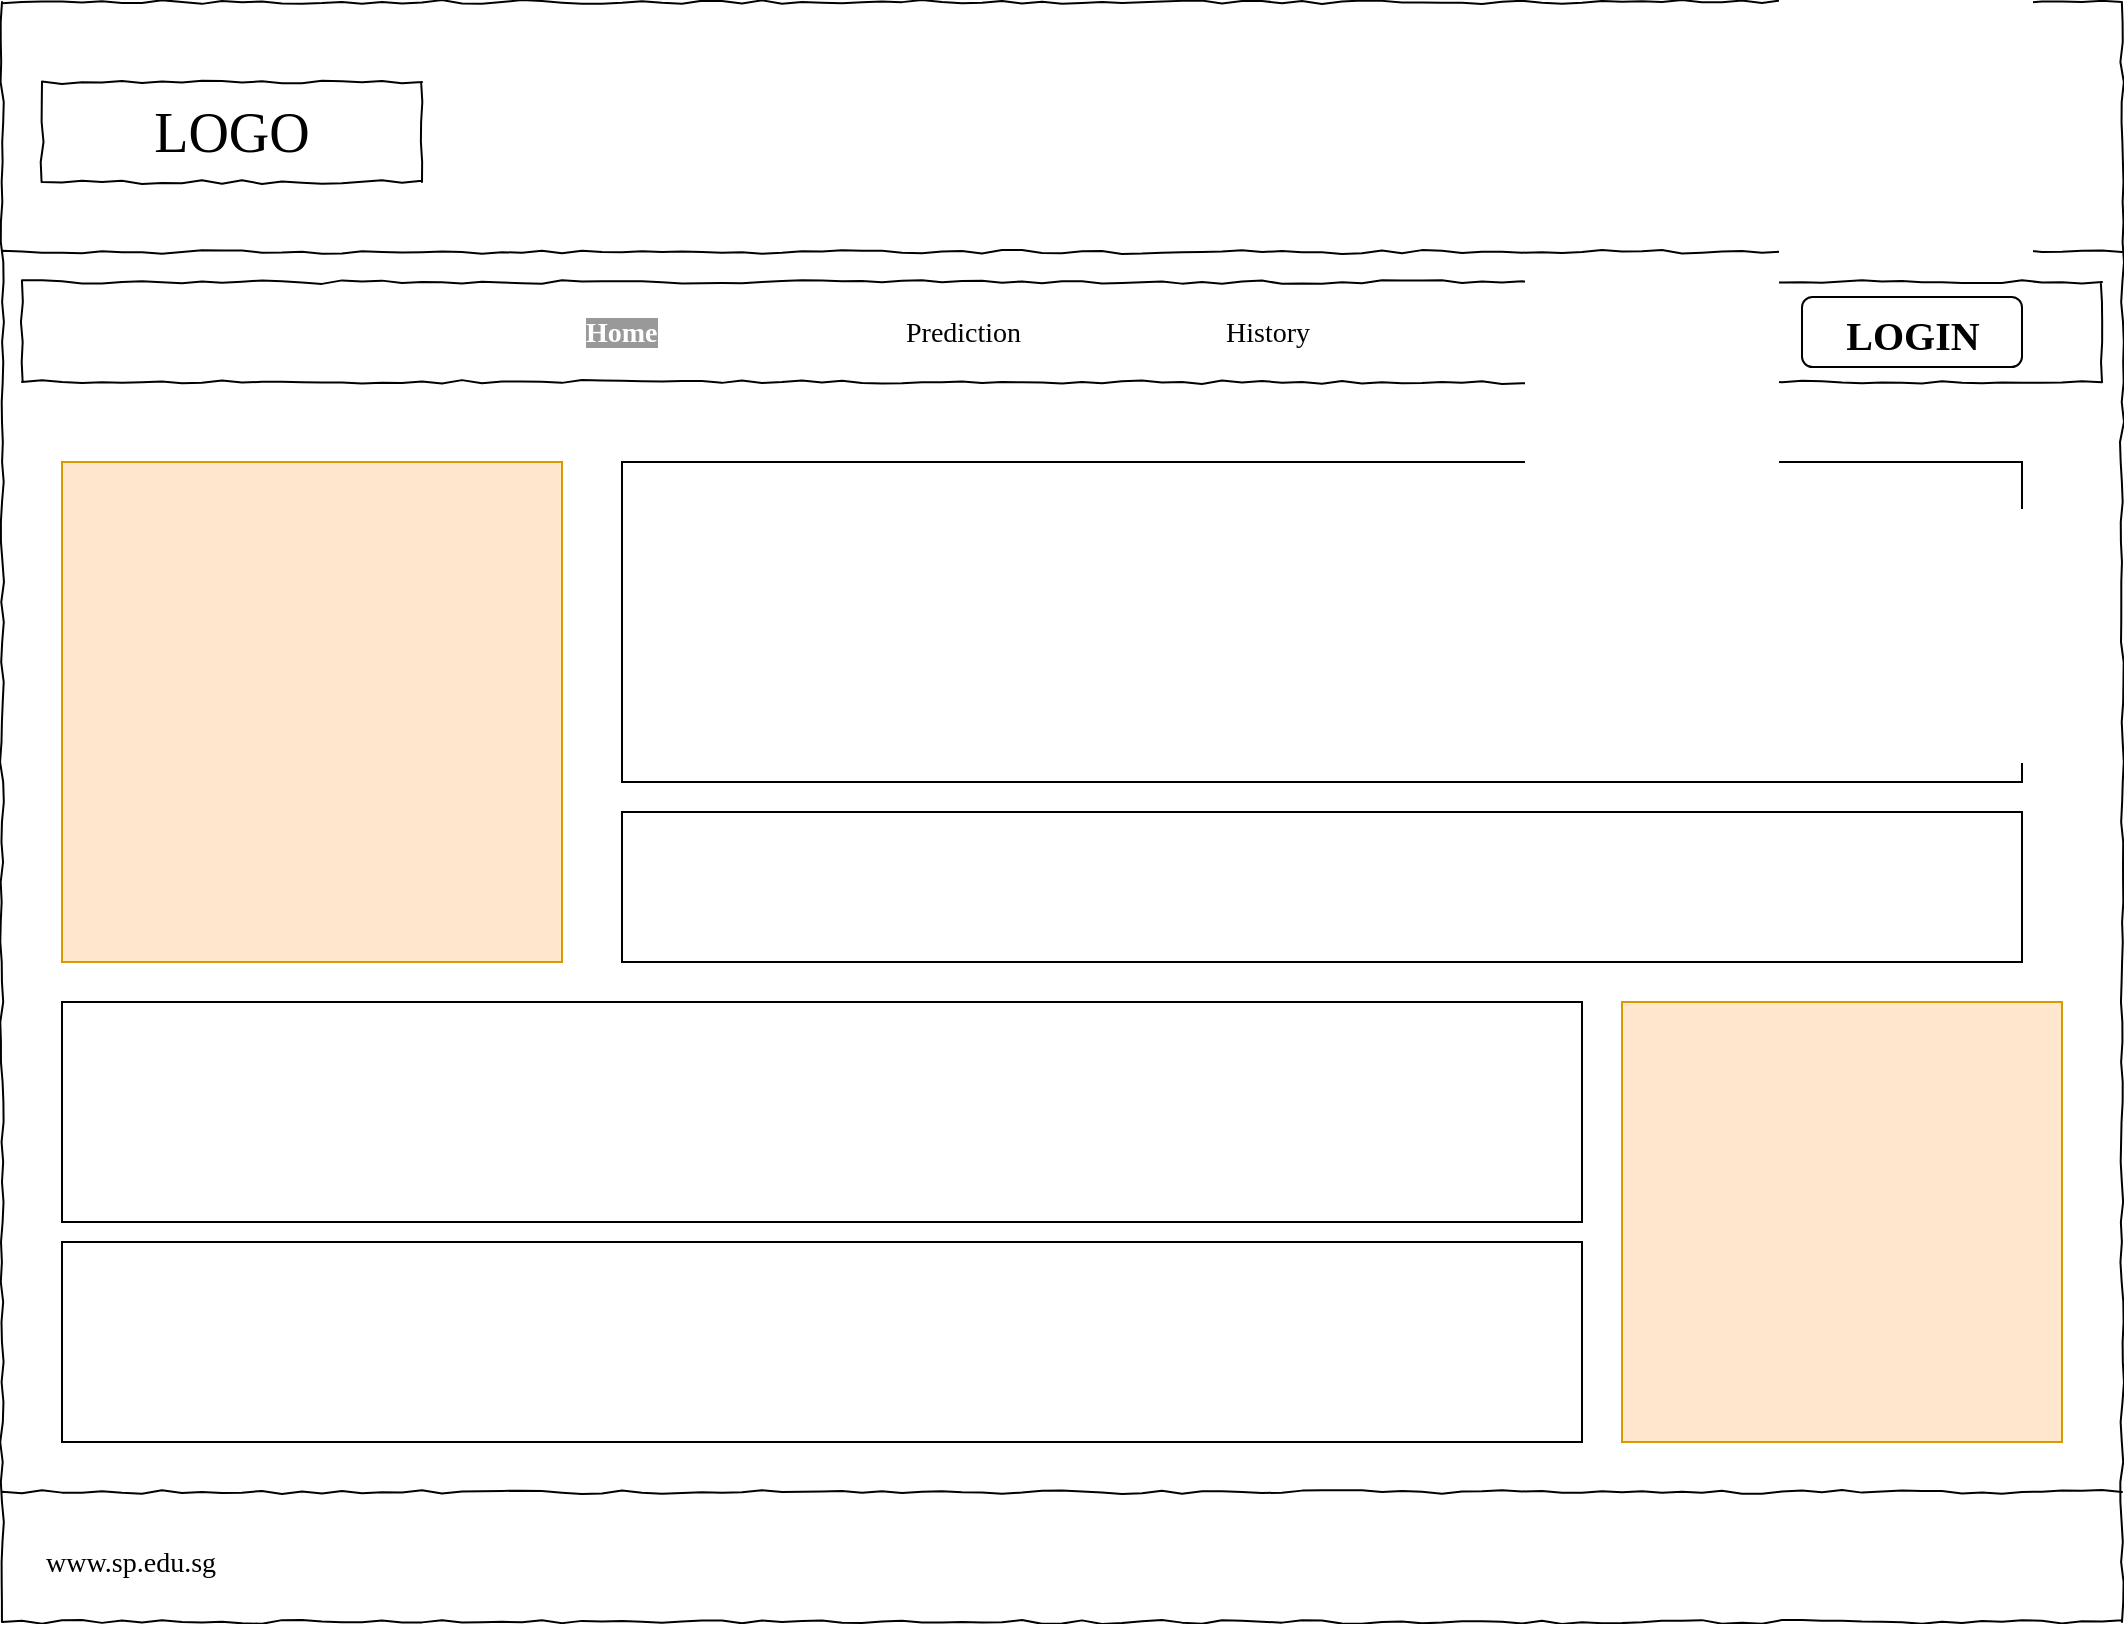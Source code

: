 <mxfile version="16.4.7" type="gitlab" pages="5">
  <diagram id="yjRn0LX8FntC6SWSUZNE" name="Home_pg">
    <mxGraphModel dx="1303" dy="727" grid="1" gridSize="10" guides="1" tooltips="1" connect="1" arrows="1" fold="1" page="1" pageScale="1" pageWidth="1100" pageHeight="850" math="0" shadow="0">
      <root>
        <mxCell id="ZYHDHWhTVlorWNWRYk4n-0" />
        <mxCell id="ZYHDHWhTVlorWNWRYk4n-1" parent="ZYHDHWhTVlorWNWRYk4n-0" />
        <mxCell id="-HyVUUH3JWEp8CRGB2EV-0" value="" style="whiteSpace=wrap;html=1;rounded=0;shadow=0;labelBackgroundColor=none;strokeColor=#000000;strokeWidth=1;fillColor=none;fontFamily=Verdana;fontSize=12;fontColor=#000000;align=center;comic=1;" parent="ZYHDHWhTVlorWNWRYk4n-1" vertex="1">
          <mxGeometry x="20" y="20" width="1060" height="810" as="geometry" />
        </mxCell>
        <mxCell id="-HyVUUH3JWEp8CRGB2EV-1" value="LOGO" style="whiteSpace=wrap;html=1;rounded=0;shadow=0;labelBackgroundColor=none;strokeWidth=1;fontFamily=Verdana;fontSize=28;align=center;comic=1;" parent="ZYHDHWhTVlorWNWRYk4n-1" vertex="1">
          <mxGeometry x="40" y="60" width="190" height="50" as="geometry" />
        </mxCell>
        <mxCell id="-HyVUUH3JWEp8CRGB2EV-2" value="" style="line;strokeWidth=1;html=1;rounded=0;shadow=0;labelBackgroundColor=none;fillColor=none;fontFamily=Verdana;fontSize=14;fontColor=#000000;align=center;comic=1;" parent="ZYHDHWhTVlorWNWRYk4n-1" vertex="1">
          <mxGeometry x="20" y="140" width="1060" height="10" as="geometry" />
        </mxCell>
        <mxCell id="-HyVUUH3JWEp8CRGB2EV-3" value="" style="whiteSpace=wrap;html=1;rounded=0;shadow=0;labelBackgroundColor=none;strokeWidth=1;fillColor=none;fontFamily=Verdana;fontSize=12;align=center;comic=1;" parent="ZYHDHWhTVlorWNWRYk4n-1" vertex="1">
          <mxGeometry x="30" y="160" width="1040" height="50" as="geometry" />
        </mxCell>
        <mxCell id="-HyVUUH3JWEp8CRGB2EV-4" value="History" style="text;html=1;points=[];align=left;verticalAlign=top;spacingTop=-4;fontSize=14;fontFamily=Verdana" parent="ZYHDHWhTVlorWNWRYk4n-1" vertex="1">
          <mxGeometry x="630" y="175" width="60" height="20" as="geometry" />
        </mxCell>
        <mxCell id="-HyVUUH3JWEp8CRGB2EV-5" value="&lt;b style=&quot;background-color: rgb(153 , 153 , 153)&quot;&gt;&lt;font color=&quot;#ffffff&quot;&gt;Home&lt;/font&gt;&lt;/b&gt;" style="text;html=1;points=[];align=left;verticalAlign=top;spacingTop=-4;fontSize=14;fontFamily=Verdana" parent="ZYHDHWhTVlorWNWRYk4n-1" vertex="1">
          <mxGeometry x="310" y="175" width="60" height="20" as="geometry" />
        </mxCell>
        <mxCell id="-HyVUUH3JWEp8CRGB2EV-6" value="Prediction" style="text;html=1;points=[];align=left;verticalAlign=top;spacingTop=-4;fontSize=14;fontFamily=Verdana" parent="ZYHDHWhTVlorWNWRYk4n-1" vertex="1">
          <mxGeometry x="470" y="175" width="60" height="20" as="geometry" />
        </mxCell>
        <mxCell id="-HyVUUH3JWEp8CRGB2EV-7" value="" style="group" parent="ZYHDHWhTVlorWNWRYk4n-1" vertex="1" connectable="0">
          <mxGeometry x="920" y="167.5" width="110" height="35" as="geometry" />
        </mxCell>
        <mxCell id="-HyVUUH3JWEp8CRGB2EV-8" value="" style="rounded=1;whiteSpace=wrap;html=1;" parent="-HyVUUH3JWEp8CRGB2EV-7" vertex="1">
          <mxGeometry width="110" height="35" as="geometry" />
        </mxCell>
        <mxCell id="-HyVUUH3JWEp8CRGB2EV-9" value="&lt;b&gt;&lt;font style=&quot;font-size: 20px&quot;&gt;LOGIN&lt;/font&gt;&lt;/b&gt;" style="text;html=1;points=[];align=center;verticalAlign=top;spacingTop=-4;fontSize=14;fontFamily=Verdana" parent="-HyVUUH3JWEp8CRGB2EV-7" vertex="1">
          <mxGeometry x="27.5" y="4.375" width="55" height="26.25" as="geometry" />
        </mxCell>
        <mxCell id="-HyVUUH3JWEp8CRGB2EV-10" value="" style="line;strokeWidth=1;html=1;rounded=0;shadow=0;labelBackgroundColor=none;fillColor=none;fontFamily=Verdana;fontSize=14;fontColor=#000000;align=center;comic=1;" parent="ZYHDHWhTVlorWNWRYk4n-1" vertex="1">
          <mxGeometry x="20" y="760" width="1060" height="10" as="geometry" />
        </mxCell>
        <mxCell id="-HyVUUH3JWEp8CRGB2EV-11" value="www.sp.edu.sg" style="text;html=1;points=[];align=left;verticalAlign=top;spacingTop=-4;fontSize=14;fontFamily=Verdana" parent="ZYHDHWhTVlorWNWRYk4n-1" vertex="1">
          <mxGeometry x="40" y="790" width="125" height="20" as="geometry" />
        </mxCell>
        <mxCell id="sxPoIC1-q63x_Nx4Mfk7-1" value="" style="rounded=0;whiteSpace=wrap;html=1;labelBackgroundColor=none;fontSize=18;" parent="ZYHDHWhTVlorWNWRYk4n-1" vertex="1">
          <mxGeometry x="330" y="250" width="700" height="160" as="geometry" />
        </mxCell>
        <mxCell id="sxPoIC1-q63x_Nx4Mfk7-2" value="" style="whiteSpace=wrap;html=1;aspect=fixed;labelBackgroundColor=none;fontSize=18;fillColor=#ffe6cc;strokeColor=#d79b00;" parent="ZYHDHWhTVlorWNWRYk4n-1" vertex="1">
          <mxGeometry x="50" y="250" width="250" height="250" as="geometry" />
        </mxCell>
        <mxCell id="sxPoIC1-q63x_Nx4Mfk7-3" value="" style="whiteSpace=wrap;html=1;aspect=fixed;labelBackgroundColor=none;fontSize=18;fillColor=#ffe6cc;strokeColor=#d79b00;" parent="ZYHDHWhTVlorWNWRYk4n-1" vertex="1">
          <mxGeometry x="830" y="520" width="220" height="220" as="geometry" />
        </mxCell>
        <mxCell id="sxPoIC1-q63x_Nx4Mfk7-4" value="" style="rounded=0;whiteSpace=wrap;html=1;labelBackgroundColor=none;fontSize=18;" parent="ZYHDHWhTVlorWNWRYk4n-1" vertex="1">
          <mxGeometry x="330" y="425" width="700" height="75" as="geometry" />
        </mxCell>
        <mxCell id="sxPoIC1-q63x_Nx4Mfk7-5" value="" style="rounded=0;whiteSpace=wrap;html=1;labelBackgroundColor=none;fontSize=18;" parent="ZYHDHWhTVlorWNWRYk4n-1" vertex="1">
          <mxGeometry x="50" y="520" width="760" height="110" as="geometry" />
        </mxCell>
        <mxCell id="sxPoIC1-q63x_Nx4Mfk7-6" value="" style="rounded=0;whiteSpace=wrap;html=1;labelBackgroundColor=none;fontSize=18;" parent="ZYHDHWhTVlorWNWRYk4n-1" vertex="1">
          <mxGeometry x="50" y="640" width="760" height="100" as="geometry" />
        </mxCell>
      </root>
    </mxGraphModel>
  </diagram>
  <diagram id="_o36L5IaIRZn3_AprTgA" name="Login_pg">
    <mxGraphModel dx="1564" dy="872" grid="1" gridSize="10" guides="1" tooltips="1" connect="1" arrows="1" fold="1" page="1" pageScale="1" pageWidth="1100" pageHeight="850" math="0" shadow="0">
      <root>
        <mxCell id="2mup9dfR0J3uFHoFE13U-0" />
        <mxCell id="2mup9dfR0J3uFHoFE13U-1" parent="2mup9dfR0J3uFHoFE13U-0" />
        <mxCell id="BfVG8Kfv090LWmQHwOVD-0" value="" style="whiteSpace=wrap;html=1;rounded=0;shadow=0;labelBackgroundColor=none;strokeColor=#b85450;strokeWidth=1;fillColor=#f8cecc;fontFamily=Verdana;fontSize=12;align=center;comic=1;" parent="2mup9dfR0J3uFHoFE13U-1" vertex="1">
          <mxGeometry x="20" y="20" width="1060" height="810" as="geometry" />
        </mxCell>
        <mxCell id="BfVG8Kfv090LWmQHwOVD-1" value="" style="line;strokeWidth=1;html=1;rounded=0;shadow=0;labelBackgroundColor=none;fillColor=none;fontFamily=Verdana;fontSize=14;fontColor=#000000;align=center;comic=1;" parent="2mup9dfR0J3uFHoFE13U-1" vertex="1">
          <mxGeometry x="20" y="760" width="1060" height="10" as="geometry" />
        </mxCell>
        <mxCell id="BfVG8Kfv090LWmQHwOVD-2" value="www.sp.edu.sg" style="text;html=1;points=[];align=left;verticalAlign=top;spacingTop=-4;fontSize=14;fontFamily=Verdana" parent="2mup9dfR0J3uFHoFE13U-1" vertex="1">
          <mxGeometry x="40" y="790" width="125" height="20" as="geometry" />
        </mxCell>
        <mxCell id="BfVG8Kfv090LWmQHwOVD-3" value="" style="whiteSpace=wrap;html=1;rounded=0;shadow=0;labelBackgroundColor=none;strokeColor=#d79b00;strokeWidth=1;fillColor=#ffe6cc;fontFamily=Verdana;fontSize=12;align=center;comic=1;" parent="2mup9dfR0J3uFHoFE13U-1" vertex="1">
          <mxGeometry x="90" y="80" width="920" height="640" as="geometry" />
        </mxCell>
        <mxCell id="BfVG8Kfv090LWmQHwOVD-4" value="" style="endArrow=none;html=1;rounded=0;entryX=0.5;entryY=0;entryDx=0;entryDy=0;exitX=0.5;exitY=1;exitDx=0;exitDy=0;" parent="2mup9dfR0J3uFHoFE13U-1" source="BfVG8Kfv090LWmQHwOVD-3" target="BfVG8Kfv090LWmQHwOVD-3" edge="1">
          <mxGeometry width="50" height="50" relative="1" as="geometry">
            <mxPoint x="510" y="490" as="sourcePoint" />
            <mxPoint x="560" y="440" as="targetPoint" />
          </mxGeometry>
        </mxCell>
        <mxCell id="BfVG8Kfv090LWmQHwOVD-5" value="" style="rounded=0;whiteSpace=wrap;html=1;labelBackgroundColor=none;strokeColor=#666666;fillColor=#f5f5f5;fontColor=#333333;" parent="2mup9dfR0J3uFHoFE13U-1" vertex="1">
          <mxGeometry x="110" y="110" width="120" height="60" as="geometry" />
        </mxCell>
        <mxCell id="BfVG8Kfv090LWmQHwOVD-6" value="" style="rounded=0;whiteSpace=wrap;html=1;labelBackgroundColor=none;strokeColor=default;fillColor=#B8EDE3;" parent="2mup9dfR0J3uFHoFE13U-1" vertex="1">
          <mxGeometry x="180" y="250" width="320" height="270" as="geometry" />
        </mxCell>
        <mxCell id="BfVG8Kfv090LWmQHwOVD-7" value="&lt;font style=&quot;font-size: 36px&quot;&gt;WELCOME TO FRUIT DETECTIVE&lt;/font&gt;" style="text;html=1;strokeColor=#d79b00;fillColor=#ffe6cc;align=center;verticalAlign=middle;whiteSpace=wrap;rounded=0;labelBackgroundColor=none;" parent="2mup9dfR0J3uFHoFE13U-1" vertex="1">
          <mxGeometry x="180" y="250" width="330" height="270" as="geometry" />
        </mxCell>
        <mxCell id="BfVG8Kfv090LWmQHwOVD-8" value="" style="rounded=0;whiteSpace=wrap;html=1;labelBackgroundColor=none;fontSize=36;strokeColor=#666666;fillColor=#f5f5f5;fontColor=#333333;" parent="2mup9dfR0J3uFHoFE13U-1" vertex="1">
          <mxGeometry x="650" y="290" width="250" height="60" as="geometry" />
        </mxCell>
        <mxCell id="BfVG8Kfv090LWmQHwOVD-9" value="" style="rounded=0;whiteSpace=wrap;html=1;labelBackgroundColor=none;fontSize=36;strokeColor=#666666;fillColor=#f5f5f5;fontColor=#333333;" parent="2mup9dfR0J3uFHoFE13U-1" vertex="1">
          <mxGeometry x="650" y="410" width="250" height="60" as="geometry" />
        </mxCell>
        <mxCell id="BfVG8Kfv090LWmQHwOVD-12" style="edgeStyle=orthogonalEdgeStyle;rounded=0;orthogonalLoop=1;jettySize=auto;html=1;exitX=0.5;exitY=1;exitDx=0;exitDy=0;fontSize=36;" parent="2mup9dfR0J3uFHoFE13U-1" source="BfVG8Kfv090LWmQHwOVD-9" target="BfVG8Kfv090LWmQHwOVD-9" edge="1">
          <mxGeometry relative="1" as="geometry" />
        </mxCell>
        <mxCell id="BfVG8Kfv090LWmQHwOVD-13" value="" style="rounded=1;whiteSpace=wrap;html=1;labelBackgroundColor=none;fontSize=36;strokeColor=#666666;fillColor=#f5f5f5;fontColor=#333333;" parent="2mup9dfR0J3uFHoFE13U-1" vertex="1">
          <mxGeometry x="675" y="135" width="180" height="60" as="geometry" />
        </mxCell>
        <mxCell id="BfVG8Kfv090LWmQHwOVD-15" value="LOGIN" style="text;html=1;strokeColor=none;fillColor=none;align=center;verticalAlign=middle;whiteSpace=wrap;rounded=0;labelBackgroundColor=none;fontSize=36;" parent="2mup9dfR0J3uFHoFE13U-1" vertex="1">
          <mxGeometry x="650" y="150" width="210" height="30" as="geometry" />
        </mxCell>
        <mxCell id="BfVG8Kfv090LWmQHwOVD-16" value="LOGO" style="text;html=1;strokeColor=none;fillColor=none;align=center;verticalAlign=middle;whiteSpace=wrap;rounded=0;labelBackgroundColor=none;fontSize=36;" parent="2mup9dfR0J3uFHoFE13U-1" vertex="1">
          <mxGeometry x="140" y="125" width="60" height="30" as="geometry" />
        </mxCell>
        <mxCell id="BfVG8Kfv090LWmQHwOVD-19" value="&lt;font style=&quot;font-size: 24px&quot;&gt;LOGIN&lt;/font&gt;" style="rounded=1;fillColor=#F1F2F4;strokeColor=none;html=1;fontColor=#596780;align=center;verticalAlign=middle;fontStyle=0;fontSize=12;sketch=0;labelBackgroundColor=none;" parent="2mup9dfR0J3uFHoFE13U-1" vertex="1">
          <mxGeometry x="722" y="540" width="118" height="33" as="geometry" />
        </mxCell>
        <mxCell id="VsAnuDqw8awkkjqJJa9B-0" value="&lt;span style=&quot;color: rgb(0 , 0 , 0) ; font-family: &amp;#34;helvetica&amp;#34; ; font-size: 18px ; font-style: normal ; font-weight: 400 ; letter-spacing: normal ; text-align: center ; text-indent: 0px ; text-transform: none ; word-spacing: 0px ; display: inline ; float: none&quot;&gt;EMAIL&lt;/span&gt;" style="text;whiteSpace=wrap;html=1;fontSize=18;" parent="2mup9dfR0J3uFHoFE13U-1" vertex="1">
          <mxGeometry x="650" y="250" width="130" height="40" as="geometry" />
        </mxCell>
        <mxCell id="VsAnuDqw8awkkjqJJa9B-1" value="&lt;span style=&quot;color: rgb(0 , 0 , 0) ; font-family: &amp;#34;helvetica&amp;#34; ; font-size: 18px ; font-style: normal ; font-weight: 400 ; letter-spacing: normal ; text-align: center ; text-indent: 0px ; text-transform: none ; word-spacing: 0px ; display: inline ; float: none&quot;&gt;Password&lt;/span&gt;" style="text;whiteSpace=wrap;html=1;fontSize=18;" parent="2mup9dfR0J3uFHoFE13U-1" vertex="1">
          <mxGeometry x="650" y="370" width="130" height="40" as="geometry" />
        </mxCell>
        <mxCell id="VsAnuDqw8awkkjqJJa9B-2" value="" style="rounded=1;whiteSpace=wrap;html=1;labelBackgroundColor=none;fontSize=18;" parent="2mup9dfR0J3uFHoFE13U-1" vertex="1">
          <mxGeometry x="639" y="590" width="284" height="30" as="geometry" />
        </mxCell>
        <mxCell id="VsAnuDqw8awkkjqJJa9B-3" value="Haven&#39;t signed up? Register here" style="text;html=1;strokeColor=none;fillColor=none;align=center;verticalAlign=middle;whiteSpace=wrap;rounded=0;labelBackgroundColor=none;fontSize=18;" parent="2mup9dfR0J3uFHoFE13U-1" vertex="1">
          <mxGeometry x="643.5" y="590" width="275" height="30" as="geometry" />
        </mxCell>
      </root>
    </mxGraphModel>
  </diagram>
  <diagram id="McYFXXbHGxILatLaC3lz" name="Register_pg">
    <mxGraphModel dx="1564" dy="872" grid="1" gridSize="10" guides="1" tooltips="1" connect="1" arrows="1" fold="1" page="1" pageScale="1" pageWidth="1100" pageHeight="850" math="0" shadow="0">
      <root>
        <mxCell id="mvLBFOlt2v21x9k0hT1r-0" />
        <mxCell id="mvLBFOlt2v21x9k0hT1r-1" parent="mvLBFOlt2v21x9k0hT1r-0" />
        <mxCell id="fj-vxE6u5QSTRtewte_O-0" value="" style="whiteSpace=wrap;html=1;rounded=0;shadow=0;labelBackgroundColor=none;strokeColor=#b85450;strokeWidth=1;fillColor=#f8cecc;fontFamily=Verdana;fontSize=12;align=center;comic=1;" parent="mvLBFOlt2v21x9k0hT1r-1" vertex="1">
          <mxGeometry x="20" y="20" width="1060" height="810" as="geometry" />
        </mxCell>
        <mxCell id="fj-vxE6u5QSTRtewte_O-10" value="" style="line;strokeWidth=1;html=1;rounded=0;shadow=0;labelBackgroundColor=none;fillColor=none;fontFamily=Verdana;fontSize=14;fontColor=#000000;align=center;comic=1;" parent="mvLBFOlt2v21x9k0hT1r-1" vertex="1">
          <mxGeometry x="20" y="760" width="1060" height="10" as="geometry" />
        </mxCell>
        <mxCell id="fj-vxE6u5QSTRtewte_O-11" value="www.sp.edu.sg" style="text;html=1;points=[];align=left;verticalAlign=top;spacingTop=-4;fontSize=14;fontFamily=Verdana" parent="mvLBFOlt2v21x9k0hT1r-1" vertex="1">
          <mxGeometry x="40" y="790" width="125" height="20" as="geometry" />
        </mxCell>
        <mxCell id="fj-vxE6u5QSTRtewte_O-12" value="" style="whiteSpace=wrap;html=1;rounded=0;shadow=0;labelBackgroundColor=none;strokeColor=#d79b00;strokeWidth=1;fillColor=#ffe6cc;fontFamily=Verdana;fontSize=12;align=center;comic=1;" parent="mvLBFOlt2v21x9k0hT1r-1" vertex="1">
          <mxGeometry x="90" y="80" width="920" height="640" as="geometry" />
        </mxCell>
        <mxCell id="WnqImUnC4M3s6bVT7C_h-0" value="" style="endArrow=none;html=1;rounded=0;entryX=0.5;entryY=0;entryDx=0;entryDy=0;exitX=0.5;exitY=1;exitDx=0;exitDy=0;" parent="mvLBFOlt2v21x9k0hT1r-1" source="fj-vxE6u5QSTRtewte_O-12" target="fj-vxE6u5QSTRtewte_O-12" edge="1">
          <mxGeometry width="50" height="50" relative="1" as="geometry">
            <mxPoint x="510" y="490" as="sourcePoint" />
            <mxPoint x="560" y="440" as="targetPoint" />
          </mxGeometry>
        </mxCell>
        <mxCell id="WnqImUnC4M3s6bVT7C_h-1" value="" style="rounded=0;whiteSpace=wrap;html=1;labelBackgroundColor=none;" parent="mvLBFOlt2v21x9k0hT1r-1" vertex="1">
          <mxGeometry x="110" y="110" width="120" height="60" as="geometry" />
        </mxCell>
        <mxCell id="WnqImUnC4M3s6bVT7C_h-6" value="" style="rounded=0;whiteSpace=wrap;html=1;labelBackgroundColor=none;strokeColor=default;fillColor=#B8EDE3;" parent="mvLBFOlt2v21x9k0hT1r-1" vertex="1">
          <mxGeometry x="180" y="250" width="320" height="270" as="geometry" />
        </mxCell>
        <mxCell id="WnqImUnC4M3s6bVT7C_h-7" value="&lt;font style=&quot;font-size: 36px&quot;&gt;WELCOME TO FRUIT DETECTIVE&lt;/font&gt;" style="text;html=1;strokeColor=#d79b00;fillColor=#ffe6cc;align=center;verticalAlign=middle;whiteSpace=wrap;rounded=0;labelBackgroundColor=none;" parent="mvLBFOlt2v21x9k0hT1r-1" vertex="1">
          <mxGeometry x="180" y="250" width="320" height="270" as="geometry" />
        </mxCell>
        <mxCell id="WnqImUnC4M3s6bVT7C_h-9" value="" style="rounded=0;whiteSpace=wrap;html=1;labelBackgroundColor=none;fontSize=36;strokeColor=#666666;fillColor=#f5f5f5;fontColor=#333333;" parent="mvLBFOlt2v21x9k0hT1r-1" vertex="1">
          <mxGeometry x="650" y="250" width="250" height="60" as="geometry" />
        </mxCell>
        <mxCell id="WnqImUnC4M3s6bVT7C_h-10" value="" style="rounded=0;whiteSpace=wrap;html=1;labelBackgroundColor=none;fontSize=36;strokeColor=#666666;fillColor=#f5f5f5;fontColor=#333333;" parent="mvLBFOlt2v21x9k0hT1r-1" vertex="1">
          <mxGeometry x="650" y="370" width="250" height="60" as="geometry" />
        </mxCell>
        <mxCell id="WnqImUnC4M3s6bVT7C_h-12" value="" style="rounded=0;whiteSpace=wrap;html=1;labelBackgroundColor=none;fontSize=36;strokeColor=#666666;fillColor=#f5f5f5;fontColor=#333333;" parent="mvLBFOlt2v21x9k0hT1r-1" vertex="1">
          <mxGeometry x="650" y="500" width="250" height="60" as="geometry" />
        </mxCell>
        <mxCell id="WnqImUnC4M3s6bVT7C_h-13" style="edgeStyle=orthogonalEdgeStyle;rounded=0;orthogonalLoop=1;jettySize=auto;html=1;exitX=0.5;exitY=1;exitDx=0;exitDy=0;fontSize=36;" parent="mvLBFOlt2v21x9k0hT1r-1" source="WnqImUnC4M3s6bVT7C_h-10" target="WnqImUnC4M3s6bVT7C_h-10" edge="1">
          <mxGeometry relative="1" as="geometry" />
        </mxCell>
        <mxCell id="WnqImUnC4M3s6bVT7C_h-14" value="" style="rounded=1;whiteSpace=wrap;html=1;labelBackgroundColor=none;fontSize=36;strokeColor=#666666;fillColor=#f5f5f5;fontColor=#333333;" parent="mvLBFOlt2v21x9k0hT1r-1" vertex="1">
          <mxGeometry x="675" y="135" width="180" height="60" as="geometry" />
        </mxCell>
        <mxCell id="WnqImUnC4M3s6bVT7C_h-15" value="SIGN UP" style="text;html=1;strokeColor=none;fillColor=none;align=center;verticalAlign=middle;whiteSpace=wrap;rounded=0;labelBackgroundColor=none;fontSize=36;" parent="mvLBFOlt2v21x9k0hT1r-1" vertex="1">
          <mxGeometry x="670" y="150" width="210" height="30" as="geometry" />
        </mxCell>
        <mxCell id="WnqImUnC4M3s6bVT7C_h-18" value="LOGO" style="text;html=1;strokeColor=none;fillColor=none;align=center;verticalAlign=middle;whiteSpace=wrap;rounded=0;labelBackgroundColor=none;fontSize=36;" parent="mvLBFOlt2v21x9k0hT1r-1" vertex="1">
          <mxGeometry x="140" y="125" width="60" height="30" as="geometry" />
        </mxCell>
        <mxCell id="BP3fMOF19yTM_dTkL7FA-0" value="&lt;font style=&quot;font-size: 24px&quot;&gt;REGISTER&lt;/font&gt;" style="rounded=1;fillColor=#F1F2F4;strokeColor=none;html=1;fontColor=#596780;align=center;verticalAlign=middle;fontStyle=0;fontSize=12;sketch=0;labelBackgroundColor=none;" parent="mvLBFOlt2v21x9k0hT1r-1" vertex="1">
          <mxGeometry x="716" y="650" width="118" height="33" as="geometry" />
        </mxCell>
        <mxCell id="ZwFqeSTGdyVSylIYFtOF-0" value="&lt;font style=&quot;font-size: 18px&quot;&gt;USER NAME&lt;/font&gt;" style="text;html=1;strokeColor=none;fillColor=none;align=center;verticalAlign=middle;whiteSpace=wrap;rounded=0;" parent="mvLBFOlt2v21x9k0hT1r-1" vertex="1">
          <mxGeometry x="650" y="220" width="110" height="30" as="geometry" />
        </mxCell>
        <mxCell id="ZwFqeSTGdyVSylIYFtOF-2" value="&lt;span style=&quot;color: rgb(0 , 0 , 0) ; font-family: &amp;#34;helvetica&amp;#34; ; font-size: 18px ; font-style: normal ; font-weight: 400 ; letter-spacing: normal ; text-align: center ; text-indent: 0px ; text-transform: none ; word-spacing: 0px ; display: inline ; float: none&quot;&gt;EMAIL&lt;/span&gt;" style="text;whiteSpace=wrap;html=1;fontSize=18;" parent="mvLBFOlt2v21x9k0hT1r-1" vertex="1">
          <mxGeometry x="650" y="320" width="130" height="40" as="geometry" />
        </mxCell>
        <mxCell id="ZwFqeSTGdyVSylIYFtOF-4" value="&lt;span style=&quot;color: rgb(0 , 0 , 0) ; font-family: &amp;#34;helvetica&amp;#34; ; font-size: 18px ; font-style: normal ; font-weight: 400 ; letter-spacing: normal ; text-align: center ; text-indent: 0px ; text-transform: none ; word-spacing: 0px ; display: inline ; float: none&quot;&gt;PASSWORD&lt;/span&gt;" style="text;whiteSpace=wrap;html=1;fontSize=18;" parent="mvLBFOlt2v21x9k0hT1r-1" vertex="1">
          <mxGeometry x="650" y="450" width="130" height="40" as="geometry" />
        </mxCell>
      </root>
    </mxGraphModel>
  </diagram>
  <diagram name="Prediction_pg" id="03018318-947c-dd8e-b7a3-06fadd420f32">
    <mxGraphModel dx="1564" dy="872" grid="1" gridSize="10" guides="1" tooltips="1" connect="1" arrows="1" fold="1" page="1" pageScale="1" pageWidth="1100" pageHeight="850" background="none" math="0" shadow="0">
      <root>
        <mxCell id="0" />
        <mxCell id="1" parent="0" />
        <mxCell id="677b7b8949515195-1" value="" style="whiteSpace=wrap;html=1;rounded=0;shadow=0;labelBackgroundColor=none;strokeColor=#000000;strokeWidth=1;fillColor=none;fontFamily=Verdana;fontSize=12;fontColor=#000000;align=center;comic=1;" parent="1" vertex="1">
          <mxGeometry x="20" y="20" width="1060" height="810" as="geometry" />
        </mxCell>
        <mxCell id="fMWtPmxq_f29-b3kCucT-8" value="" style="rounded=0;whiteSpace=wrap;html=1;labelBackgroundColor=#999999;fontSize=20;fontColor=#FFFFFF;strokeColor=default;fillColor=none;" parent="1" vertex="1">
          <mxGeometry x="40" y="250" width="670" height="420" as="geometry" />
        </mxCell>
        <mxCell id="677b7b8949515195-2" value="LOGO" style="whiteSpace=wrap;html=1;rounded=0;shadow=0;labelBackgroundColor=none;strokeWidth=1;fontFamily=Verdana;fontSize=28;align=center;comic=1;" parent="1" vertex="1">
          <mxGeometry x="40" y="60" width="190" height="50" as="geometry" />
        </mxCell>
        <mxCell id="677b7b8949515195-9" value="" style="line;strokeWidth=1;html=1;rounded=0;shadow=0;labelBackgroundColor=none;fillColor=none;fontFamily=Verdana;fontSize=14;fontColor=#000000;align=center;comic=1;" parent="1" vertex="1">
          <mxGeometry x="20" y="140" width="1060" height="10" as="geometry" />
        </mxCell>
        <mxCell id="677b7b8949515195-10" value="" style="whiteSpace=wrap;html=1;rounded=0;shadow=0;labelBackgroundColor=none;strokeWidth=1;fillColor=none;fontFamily=Verdana;fontSize=12;align=center;comic=1;" parent="1" vertex="1">
          <mxGeometry x="30" y="160" width="1040" height="50" as="geometry" />
        </mxCell>
        <mxCell id="677b7b8949515195-11" value="Home" style="text;html=1;points=[];align=left;verticalAlign=top;spacingTop=-4;fontSize=14;fontFamily=Verdana" parent="1" vertex="1">
          <mxGeometry x="330" y="175" width="60" height="20" as="geometry" />
        </mxCell>
        <mxCell id="677b7b8949515195-12" value="&lt;b style=&quot;background-color: rgb(153 , 153 , 153)&quot;&gt;&lt;font color=&quot;#ffffff&quot;&gt;Prediction&lt;/font&gt;&lt;/b&gt;" style="text;html=1;points=[];align=left;verticalAlign=top;spacingTop=-4;fontSize=14;fontFamily=Verdana" parent="1" vertex="1">
          <mxGeometry x="460" y="175" width="60" height="20" as="geometry" />
        </mxCell>
        <mxCell id="677b7b8949515195-13" value="History" style="text;html=1;points=[];align=left;verticalAlign=top;spacingTop=-4;fontSize=14;fontFamily=Verdana" parent="1" vertex="1">
          <mxGeometry x="623" y="175" width="60" height="20" as="geometry" />
        </mxCell>
        <mxCell id="fMWtPmxq_f29-b3kCucT-3" value="" style="group" parent="1" vertex="1" connectable="0">
          <mxGeometry x="920" y="167.5" width="110" height="35" as="geometry" />
        </mxCell>
        <mxCell id="fMWtPmxq_f29-b3kCucT-1" value="" style="rounded=1;whiteSpace=wrap;html=1;" parent="fMWtPmxq_f29-b3kCucT-3" vertex="1">
          <mxGeometry width="110" height="35" as="geometry" />
        </mxCell>
        <mxCell id="677b7b8949515195-14" value="&lt;b&gt;&lt;font style=&quot;font-size: 20px&quot;&gt;LOGIN&lt;/font&gt;&lt;/b&gt;" style="text;html=1;points=[];align=center;verticalAlign=top;spacingTop=-4;fontSize=14;fontFamily=Verdana" parent="fMWtPmxq_f29-b3kCucT-3" vertex="1">
          <mxGeometry x="27.5" y="4.375" width="55" height="26.25" as="geometry" />
        </mxCell>
        <mxCell id="fMWtPmxq_f29-b3kCucT-6" value="" style="sketch=0;outlineConnect=0;fontColor=#232F3E;gradientColor=none;fillColor=#CCCCCC;strokeColor=none;dashed=0;verticalLabelPosition=bottom;verticalAlign=top;align=center;html=1;fontSize=12;fontStyle=0;aspect=fixed;pointerEvents=1;shape=mxgraph.aws4.camera2;labelBackgroundColor=#999999;" parent="1" vertex="1">
          <mxGeometry x="191.52" y="270" width="366.97" height="291.69" as="geometry" />
        </mxCell>
        <mxCell id="fMWtPmxq_f29-b3kCucT-11" value="&lt;p style=&quot;line-height: 0.4&quot;&gt;&lt;/p&gt;&lt;h3 style=&quot;font-size: 17px&quot;&gt;&lt;b&gt;&lt;font style=&quot;font-size: 17px&quot;&gt;PREDICTION OF&amp;nbsp;&lt;/font&gt;&lt;/b&gt;&lt;b&gt;STATE OF FRUIT&lt;/b&gt;&lt;/h3&gt;&lt;p&gt;&lt;/p&gt;" style="text;html=1;points=[];align=center;verticalAlign=top;spacingTop=-4;fontSize=14;fontFamily=Verdana" parent="1" vertex="1">
          <mxGeometry x="730" y="425" width="330" height="80" as="geometry" />
        </mxCell>
        <mxCell id="fMWtPmxq_f29-b3kCucT-15" value="" style="group" parent="1" vertex="1" connectable="0">
          <mxGeometry x="750" y="480.0" width="290" height="65" as="geometry" />
        </mxCell>
        <mxCell id="fMWtPmxq_f29-b3kCucT-13" value="" style="rounded=1;arcSize=9;align=center;spacingLeft=5;strokeColor=#4C9AFF;html=1;strokeWidth=2;fontSize=12;labelBackgroundColor=#999999;fontColor=#FFFFFF;fillColor=#FFFFFF;" parent="fMWtPmxq_f29-b3kCucT-15" vertex="1">
          <mxGeometry width="290" height="65" as="geometry" />
        </mxCell>
        <mxCell id="fMWtPmxq_f29-b3kCucT-14" value="&lt;font style=&quot;font-size: 28px&quot; color=&quot;#007fff&quot;&gt;&lt;b&gt;Fresh&lt;/b&gt;&lt;/font&gt;" style="text;html=1;points=[];align=center;verticalAlign=top;spacingTop=-4;fontSize=14;fontFamily=Verdana" parent="fMWtPmxq_f29-b3kCucT-15" vertex="1">
          <mxGeometry x="95" y="12.5" width="100" height="45" as="geometry" />
        </mxCell>
        <mxCell id="fMWtPmxq_f29-b3kCucT-16" value="" style="html=1;verticalLabelPosition=bottom;align=center;labelBackgroundColor=#ffffff;verticalAlign=top;strokeWidth=2;strokeColor=#000000;shadow=0;dashed=0;shape=mxgraph.ios7.icons.up;fontSize=17;fontColor=#007FFF;fillColor=#FFFFFF;" parent="1" vertex="1">
          <mxGeometry x="70" y="697.25" width="21" height="25.5" as="geometry" />
        </mxCell>
        <mxCell id="fMWtPmxq_f29-b3kCucT-17" value="Upload an image file" style="text;html=1;points=[];align=left;verticalAlign=top;spacingTop=-4;fontSize=14;fontFamily=Verdana" parent="1" vertex="1">
          <mxGeometry x="105" y="700" width="155" height="20" as="geometry" />
        </mxCell>
        <mxCell id="fMWtPmxq_f29-b3kCucT-18" value="" style="line;strokeWidth=1;html=1;rounded=0;shadow=0;labelBackgroundColor=none;fillColor=none;fontFamily=Verdana;fontSize=14;fontColor=#000000;align=center;comic=1;" parent="1" vertex="1">
          <mxGeometry x="20" y="760" width="1060" height="10" as="geometry" />
        </mxCell>
        <mxCell id="fMWtPmxq_f29-b3kCucT-19" value="&lt;font style=&quot;font-size: 15px&quot;&gt;&lt;b&gt;Choose a file&lt;/b&gt;&lt;/font&gt;" style="rounded=1;html=1;shadow=0;dashed=0;whiteSpace=wrap;fontSize=10;fillColor=#E6E6E6;align=center;strokeColor=#B3B3B3;fontColor=#333333;labelBackgroundColor=none;" parent="1" vertex="1">
          <mxGeometry x="270" y="700" width="170" height="26.88" as="geometry" />
        </mxCell>
        <mxCell id="fMWtPmxq_f29-b3kCucT-21" value="" style="rounded=0;whiteSpace=wrap;html=1;labelBackgroundColor=none;fontSize=15;fontColor=#CCCCCC;strokeColor=#000000;fillColor=#CCCCCC;" parent="1" vertex="1">
          <mxGeometry x="40" y="600" width="670" height="70" as="geometry" />
        </mxCell>
        <mxCell id="fMWtPmxq_f29-b3kCucT-23" value="" style="ellipse;whiteSpace=wrap;html=1;aspect=fixed;labelBackgroundColor=#808080;fontSize=15;fontColor=#CCCCCC;strokeColor=#000000;fillColor=default;" parent="1" vertex="1">
          <mxGeometry x="350" y="610" width="50" height="50" as="geometry" />
        </mxCell>
        <mxCell id="fMWtPmxq_f29-b3kCucT-22" value="" style="shape=image;html=1;verticalAlign=top;verticalLabelPosition=bottom;labelBackgroundColor=#ffffff;imageAspect=0;aspect=fixed;image=https://cdn0.iconfinder.com/data/icons/uiux-001-line/32/UI_UX_UIUX_Camera-128.png;fontSize=15;fontColor=#CCCCCC;strokeColor=#000000;fillColor=none;" parent="1" vertex="1">
          <mxGeometry x="355" y="615" width="40" height="40" as="geometry" />
        </mxCell>
        <mxCell id="fMWtPmxq_f29-b3kCucT-24" value="" style="verticalLabelPosition=bottom;verticalAlign=top;html=1;shadow=0;dashed=0;strokeWidth=1;shape=mxgraph.ios.iDeleteApp;fillColor=#990000;fillColor2=#000000;strokeColor=#ffffff;sketch=0;labelBackgroundColor=#808080;fontSize=15;fontColor=#CCCCCC;" parent="1" vertex="1">
          <mxGeometry x="630.5" y="615" width="45" height="42.5" as="geometry" />
        </mxCell>
        <mxCell id="fMWtPmxq_f29-b3kCucT-25" value="www.sp.edu.sg" style="text;html=1;points=[];align=left;verticalAlign=top;spacingTop=-4;fontSize=14;fontFamily=Verdana" parent="1" vertex="1">
          <mxGeometry x="40" y="790" width="125" height="20" as="geometry" />
        </mxCell>
        <mxCell id="Gge8cqsh0HaDFEIvGAMG-2" value="LOGO" style="whiteSpace=wrap;html=1;rounded=0;shadow=0;labelBackgroundColor=none;strokeWidth=1;fontFamily=Verdana;fontSize=28;align=center;comic=1;" parent="1" vertex="1">
          <mxGeometry x="40" y="60" width="190" height="50" as="geometry" />
        </mxCell>
        <mxCell id="Gge8cqsh0HaDFEIvGAMG-3" value="" style="line;strokeWidth=1;html=1;rounded=0;shadow=0;labelBackgroundColor=none;fillColor=none;fontFamily=Verdana;fontSize=14;fontColor=#000000;align=center;comic=1;" parent="1" vertex="1">
          <mxGeometry x="20" y="140" width="1060" height="10" as="geometry" />
        </mxCell>
        <mxCell id="Gge8cqsh0HaDFEIvGAMG-5" value="Home" style="text;html=1;points=[];align=left;verticalAlign=top;spacingTop=-4;fontSize=14;fontFamily=Verdana" parent="1" vertex="1">
          <mxGeometry x="330" y="175" width="60" height="20" as="geometry" />
        </mxCell>
        <mxCell id="Gge8cqsh0HaDFEIvGAMG-6" value="&lt;b style=&quot;background-color: rgb(153 , 153 , 153)&quot;&gt;&lt;font color=&quot;#ffffff&quot;&gt;Prediction&lt;/font&gt;&lt;/b&gt;" style="text;html=1;points=[];align=left;verticalAlign=top;spacingTop=-4;fontSize=14;fontFamily=Verdana" parent="1" vertex="1">
          <mxGeometry x="460" y="175" width="60" height="20" as="geometry" />
        </mxCell>
      </root>
    </mxGraphModel>
  </diagram>
  <diagram id="XjVUnVbx9LhdBtWr7t4l" name="History_pg">
    <mxGraphModel dx="1955" dy="1090" grid="1" gridSize="10" guides="1" tooltips="1" connect="1" arrows="1" fold="1" page="1" pageScale="1" pageWidth="1100" pageHeight="850" math="0" shadow="0">
      <root>
        <mxCell id="472iqo47ePu4l9zCzUhA-0" />
        <mxCell id="472iqo47ePu4l9zCzUhA-1" parent="472iqo47ePu4l9zCzUhA-0" />
        <mxCell id="YVhj4qkYyNgl5Ved2Jcn-0" value="" style="whiteSpace=wrap;html=1;rounded=0;shadow=0;labelBackgroundColor=none;strokeColor=#000000;strokeWidth=1;fillColor=none;fontFamily=Verdana;fontSize=12;fontColor=#000000;align=center;comic=1;" parent="472iqo47ePu4l9zCzUhA-1" vertex="1">
          <mxGeometry x="20" y="20" width="1060" height="810" as="geometry" />
        </mxCell>
        <mxCell id="YVhj4qkYyNgl5Ved2Jcn-1" value="LOGO" style="whiteSpace=wrap;html=1;rounded=0;shadow=0;labelBackgroundColor=none;strokeWidth=1;fontFamily=Verdana;fontSize=28;align=center;comic=1;" parent="472iqo47ePu4l9zCzUhA-1" vertex="1">
          <mxGeometry x="40" y="60" width="190" height="50" as="geometry" />
        </mxCell>
        <mxCell id="YVhj4qkYyNgl5Ved2Jcn-2" value="" style="line;strokeWidth=1;html=1;rounded=0;shadow=0;labelBackgroundColor=none;fillColor=none;fontFamily=Verdana;fontSize=14;fontColor=#000000;align=center;comic=1;" parent="472iqo47ePu4l9zCzUhA-1" vertex="1">
          <mxGeometry x="20" y="140" width="1060" height="10" as="geometry" />
        </mxCell>
        <mxCell id="YVhj4qkYyNgl5Ved2Jcn-3" value="" style="whiteSpace=wrap;html=1;rounded=0;shadow=0;labelBackgroundColor=none;strokeWidth=1;fillColor=none;fontFamily=Verdana;fontSize=12;align=center;comic=1;" parent="472iqo47ePu4l9zCzUhA-1" vertex="1">
          <mxGeometry x="30" y="160" width="1040" height="50" as="geometry" />
        </mxCell>
        <mxCell id="YVhj4qkYyNgl5Ved2Jcn-4" value="Home" style="text;html=1;points=[];align=left;verticalAlign=top;spacingTop=-4;fontSize=14;fontFamily=Verdana" parent="472iqo47ePu4l9zCzUhA-1" vertex="1">
          <mxGeometry x="330" y="175" width="60" height="20" as="geometry" />
        </mxCell>
        <mxCell id="YVhj4qkYyNgl5Ved2Jcn-5" value="&lt;b style=&quot;background-color: rgb(153 , 153 , 153)&quot;&gt;&lt;font color=&quot;#ffffff&quot;&gt;History&lt;/font&gt;&lt;/b&gt;" style="text;html=1;points=[];align=left;verticalAlign=top;spacingTop=-4;fontSize=14;fontFamily=Verdana" parent="472iqo47ePu4l9zCzUhA-1" vertex="1">
          <mxGeometry x="620" y="175" width="60" height="20" as="geometry" />
        </mxCell>
        <mxCell id="Gy9PIfc01SpS1981YpOa-0" value="Prediction" style="text;html=1;points=[];align=left;verticalAlign=top;spacingTop=-4;fontSize=14;fontFamily=Verdana" parent="472iqo47ePu4l9zCzUhA-1" vertex="1">
          <mxGeometry x="470" y="175" width="60" height="20" as="geometry" />
        </mxCell>
        <mxCell id="Gy9PIfc01SpS1981YpOa-1" value="" style="group" parent="472iqo47ePu4l9zCzUhA-1" vertex="1" connectable="0">
          <mxGeometry x="920" y="167.5" width="110" height="35" as="geometry" />
        </mxCell>
        <mxCell id="Gy9PIfc01SpS1981YpOa-2" value="" style="rounded=1;whiteSpace=wrap;html=1;" parent="Gy9PIfc01SpS1981YpOa-1" vertex="1">
          <mxGeometry width="110" height="35" as="geometry" />
        </mxCell>
        <mxCell id="Gy9PIfc01SpS1981YpOa-3" value="&lt;b&gt;&lt;font style=&quot;font-size: 20px&quot;&gt;LOGIN&lt;/font&gt;&lt;/b&gt;" style="text;html=1;points=[];align=center;verticalAlign=top;spacingTop=-4;fontSize=14;fontFamily=Verdana" parent="Gy9PIfc01SpS1981YpOa-1" vertex="1">
          <mxGeometry x="27.5" y="4.375" width="55" height="26.25" as="geometry" />
        </mxCell>
        <mxCell id="QAT1v1FvuWlmo8HK8w0t-0" value="" style="line;strokeWidth=1;html=1;rounded=0;shadow=0;labelBackgroundColor=none;fillColor=none;fontFamily=Verdana;fontSize=14;fontColor=#000000;align=center;comic=1;" parent="472iqo47ePu4l9zCzUhA-1" vertex="1">
          <mxGeometry x="20" y="760" width="1060" height="10" as="geometry" />
        </mxCell>
        <mxCell id="QAT1v1FvuWlmo8HK8w0t-1" value="www.sp.edu.sg" style="text;html=1;points=[];align=left;verticalAlign=top;spacingTop=-4;fontSize=14;fontFamily=Verdana" parent="472iqo47ePu4l9zCzUhA-1" vertex="1">
          <mxGeometry x="40" y="790" width="125" height="20" as="geometry" />
        </mxCell>
        <mxCell id="13Dnu1PE-nKF7L1Lu_76-0" value="" style="shape=table;startSize=0;container=1;collapsible=0;childLayout=tableLayout;labelBackgroundColor=#808080;fontSize=15;fontColor=#CCCCCC;strokeColor=#000000;fillColor=#97D077;" parent="472iqo47ePu4l9zCzUhA-1" vertex="1">
          <mxGeometry x="80" y="260" width="930" height="450" as="geometry" />
        </mxCell>
        <mxCell id="13Dnu1PE-nKF7L1Lu_76-1" value="" style="shape=tableRow;horizontal=0;startSize=0;swimlaneHead=0;swimlaneBody=0;top=0;left=0;bottom=0;right=0;collapsible=0;dropTarget=0;fillColor=none;points=[[0,0.5],[1,0.5]];portConstraint=eastwest;labelBackgroundColor=#808080;fontSize=15;fontColor=#CCCCCC;strokeColor=#000000;" parent="13Dnu1PE-nKF7L1Lu_76-0" vertex="1">
          <mxGeometry width="930" height="78" as="geometry" />
        </mxCell>
        <mxCell id="13Dnu1PE-nKF7L1Lu_76-2" value="" style="shape=partialRectangle;html=1;whiteSpace=wrap;connectable=0;overflow=hidden;fillColor=none;top=0;left=0;bottom=0;right=0;pointerEvents=1;labelBackgroundColor=#808080;fontSize=15;fontColor=#CCCCCC;strokeColor=#000000;" parent="13Dnu1PE-nKF7L1Lu_76-1" vertex="1">
          <mxGeometry width="233" height="78" as="geometry">
            <mxRectangle width="233" height="78" as="alternateBounds" />
          </mxGeometry>
        </mxCell>
        <mxCell id="13Dnu1PE-nKF7L1Lu_76-3" value="" style="shape=partialRectangle;html=1;whiteSpace=wrap;connectable=0;overflow=hidden;fillColor=none;top=0;left=0;bottom=0;right=0;pointerEvents=1;labelBackgroundColor=#808080;fontSize=15;fontColor=#CCCCCC;strokeColor=#000000;" parent="13Dnu1PE-nKF7L1Lu_76-1" vertex="1">
          <mxGeometry x="233" width="232" height="78" as="geometry">
            <mxRectangle width="232" height="78" as="alternateBounds" />
          </mxGeometry>
        </mxCell>
        <mxCell id="13Dnu1PE-nKF7L1Lu_76-4" value="" style="shape=partialRectangle;html=1;whiteSpace=wrap;connectable=0;overflow=hidden;fillColor=none;top=0;left=0;bottom=0;right=0;pointerEvents=1;labelBackgroundColor=#808080;fontSize=15;fontColor=#CCCCCC;strokeColor=#000000;" parent="13Dnu1PE-nKF7L1Lu_76-1" vertex="1">
          <mxGeometry x="465" width="233" height="78" as="geometry">
            <mxRectangle width="233" height="78" as="alternateBounds" />
          </mxGeometry>
        </mxCell>
        <mxCell id="13Dnu1PE-nKF7L1Lu_76-5" value="" style="shape=partialRectangle;html=1;whiteSpace=wrap;connectable=0;overflow=hidden;fillColor=none;top=0;left=0;bottom=0;right=0;pointerEvents=1;labelBackgroundColor=#808080;fontSize=15;fontColor=#CCCCCC;strokeColor=#000000;" parent="13Dnu1PE-nKF7L1Lu_76-1" vertex="1">
          <mxGeometry x="698" width="232" height="78" as="geometry">
            <mxRectangle width="232" height="78" as="alternateBounds" />
          </mxGeometry>
        </mxCell>
        <mxCell id="13Dnu1PE-nKF7L1Lu_76-6" value="" style="shape=tableRow;horizontal=0;startSize=0;swimlaneHead=0;swimlaneBody=0;top=0;left=0;bottom=0;right=0;collapsible=0;dropTarget=0;fillColor=none;points=[[0,0.5],[1,0.5]];portConstraint=eastwest;labelBackgroundColor=#808080;fontSize=15;fontColor=#CCCCCC;strokeColor=#000000;" parent="13Dnu1PE-nKF7L1Lu_76-0" vertex="1">
          <mxGeometry y="78" width="930" height="132" as="geometry" />
        </mxCell>
        <mxCell id="13Dnu1PE-nKF7L1Lu_76-7" value="" style="shape=partialRectangle;html=1;whiteSpace=wrap;connectable=0;overflow=hidden;fillColor=#D5E8D4;top=0;left=0;bottom=0;right=0;pointerEvents=1;labelBackgroundColor=#808080;fontSize=15;fontColor=#CCCCCC;strokeColor=#000000;" parent="13Dnu1PE-nKF7L1Lu_76-6" vertex="1">
          <mxGeometry width="233" height="132" as="geometry">
            <mxRectangle width="233" height="132" as="alternateBounds" />
          </mxGeometry>
        </mxCell>
        <mxCell id="13Dnu1PE-nKF7L1Lu_76-8" value="" style="shape=partialRectangle;html=1;whiteSpace=wrap;connectable=0;overflow=hidden;fillColor=#D5E8D4;top=0;left=0;bottom=0;right=0;pointerEvents=1;labelBackgroundColor=#808080;fontSize=15;fontColor=#CCCCCC;strokeColor=#000000;" parent="13Dnu1PE-nKF7L1Lu_76-6" vertex="1">
          <mxGeometry x="233" width="232" height="132" as="geometry">
            <mxRectangle width="232" height="132" as="alternateBounds" />
          </mxGeometry>
        </mxCell>
        <mxCell id="13Dnu1PE-nKF7L1Lu_76-9" value="" style="shape=partialRectangle;html=1;whiteSpace=wrap;connectable=0;overflow=hidden;fillColor=#D5E8D4;top=0;left=0;bottom=0;right=0;pointerEvents=1;labelBackgroundColor=#808080;fontSize=15;fontColor=#CCCCCC;strokeColor=#000000;" parent="13Dnu1PE-nKF7L1Lu_76-6" vertex="1">
          <mxGeometry x="465" width="233" height="132" as="geometry">
            <mxRectangle width="233" height="132" as="alternateBounds" />
          </mxGeometry>
        </mxCell>
        <mxCell id="13Dnu1PE-nKF7L1Lu_76-10" value="" style="shape=partialRectangle;html=1;whiteSpace=wrap;connectable=0;overflow=hidden;fillColor=#D5E8D4;top=0;left=0;bottom=0;right=0;pointerEvents=1;labelBackgroundColor=#808080;fontSize=15;fontColor=#CCCCCC;strokeColor=#000000;" parent="13Dnu1PE-nKF7L1Lu_76-6" vertex="1">
          <mxGeometry x="698" width="232" height="132" as="geometry">
            <mxRectangle width="232" height="132" as="alternateBounds" />
          </mxGeometry>
        </mxCell>
        <mxCell id="13Dnu1PE-nKF7L1Lu_76-11" value="" style="shape=tableRow;horizontal=0;startSize=0;swimlaneHead=0;swimlaneBody=0;top=0;left=0;bottom=0;right=0;collapsible=0;dropTarget=0;fillColor=none;points=[[0,0.5],[1,0.5]];portConstraint=eastwest;labelBackgroundColor=#808080;fontSize=15;fontColor=#CCCCCC;strokeColor=#000000;" parent="13Dnu1PE-nKF7L1Lu_76-0" vertex="1">
          <mxGeometry y="210" width="930" height="120" as="geometry" />
        </mxCell>
        <mxCell id="13Dnu1PE-nKF7L1Lu_76-12" value="" style="shape=partialRectangle;html=1;whiteSpace=wrap;connectable=0;overflow=hidden;fillColor=#B9E0A5;top=0;left=0;bottom=0;right=0;pointerEvents=1;labelBackgroundColor=#808080;fontSize=15;fontColor=#CCCCCC;strokeColor=#000000;" parent="13Dnu1PE-nKF7L1Lu_76-11" vertex="1">
          <mxGeometry width="233" height="120" as="geometry">
            <mxRectangle width="233" height="120" as="alternateBounds" />
          </mxGeometry>
        </mxCell>
        <mxCell id="13Dnu1PE-nKF7L1Lu_76-13" value="" style="shape=partialRectangle;html=1;whiteSpace=wrap;connectable=0;overflow=hidden;fillColor=#B9E0A5;top=0;left=0;bottom=0;right=0;pointerEvents=1;labelBackgroundColor=#808080;fontSize=15;fontColor=#CCCCCC;strokeColor=#000000;" parent="13Dnu1PE-nKF7L1Lu_76-11" vertex="1">
          <mxGeometry x="233" width="232" height="120" as="geometry">
            <mxRectangle width="232" height="120" as="alternateBounds" />
          </mxGeometry>
        </mxCell>
        <mxCell id="13Dnu1PE-nKF7L1Lu_76-14" value="" style="shape=partialRectangle;html=1;whiteSpace=wrap;connectable=0;overflow=hidden;fillColor=#B9E0A5;top=0;left=0;bottom=0;right=0;pointerEvents=1;labelBackgroundColor=#808080;fontSize=15;fontColor=#CCCCCC;strokeColor=#000000;" parent="13Dnu1PE-nKF7L1Lu_76-11" vertex="1">
          <mxGeometry x="465" width="233" height="120" as="geometry">
            <mxRectangle width="233" height="120" as="alternateBounds" />
          </mxGeometry>
        </mxCell>
        <mxCell id="13Dnu1PE-nKF7L1Lu_76-15" value="" style="shape=partialRectangle;html=1;whiteSpace=wrap;connectable=0;overflow=hidden;fillColor=#B9E0A5;top=0;left=0;bottom=0;right=0;pointerEvents=1;labelBackgroundColor=#808080;fontSize=15;fontColor=#CCCCCC;strokeColor=#000000;" parent="13Dnu1PE-nKF7L1Lu_76-11" vertex="1">
          <mxGeometry x="698" width="232" height="120" as="geometry">
            <mxRectangle width="232" height="120" as="alternateBounds" />
          </mxGeometry>
        </mxCell>
        <mxCell id="13Dnu1PE-nKF7L1Lu_76-16" value="" style="shape=tableRow;horizontal=0;startSize=0;swimlaneHead=0;swimlaneBody=0;top=0;left=0;bottom=0;right=0;collapsible=0;dropTarget=0;fillColor=none;points=[[0,0.5],[1,0.5]];portConstraint=eastwest;labelBackgroundColor=#808080;fontSize=15;fontColor=#CCCCCC;strokeColor=#000000;" parent="13Dnu1PE-nKF7L1Lu_76-0" vertex="1">
          <mxGeometry y="330" width="930" height="120" as="geometry" />
        </mxCell>
        <mxCell id="13Dnu1PE-nKF7L1Lu_76-17" value="" style="shape=partialRectangle;html=1;whiteSpace=wrap;connectable=0;overflow=hidden;fillColor=#D5E8D4;top=0;left=0;bottom=0;right=0;pointerEvents=1;labelBackgroundColor=#808080;fontSize=15;fontColor=#CCCCCC;strokeColor=#000000;" parent="13Dnu1PE-nKF7L1Lu_76-16" vertex="1">
          <mxGeometry width="233" height="120" as="geometry">
            <mxRectangle width="233" height="120" as="alternateBounds" />
          </mxGeometry>
        </mxCell>
        <mxCell id="13Dnu1PE-nKF7L1Lu_76-18" value="" style="shape=partialRectangle;html=1;whiteSpace=wrap;connectable=0;overflow=hidden;fillColor=#D5E8D4;top=0;left=0;bottom=0;right=0;pointerEvents=1;labelBackgroundColor=#808080;fontSize=15;fontColor=#CCCCCC;strokeColor=#000000;" parent="13Dnu1PE-nKF7L1Lu_76-16" vertex="1">
          <mxGeometry x="233" width="232" height="120" as="geometry">
            <mxRectangle width="232" height="120" as="alternateBounds" />
          </mxGeometry>
        </mxCell>
        <mxCell id="13Dnu1PE-nKF7L1Lu_76-19" value="" style="shape=partialRectangle;html=1;whiteSpace=wrap;connectable=0;overflow=hidden;fillColor=#D5E8D4;top=0;left=0;bottom=0;right=0;pointerEvents=1;labelBackgroundColor=#808080;fontSize=15;fontColor=#CCCCCC;strokeColor=#000000;" parent="13Dnu1PE-nKF7L1Lu_76-16" vertex="1">
          <mxGeometry x="465" width="233" height="120" as="geometry">
            <mxRectangle width="233" height="120" as="alternateBounds" />
          </mxGeometry>
        </mxCell>
        <mxCell id="13Dnu1PE-nKF7L1Lu_76-20" value="" style="shape=partialRectangle;html=1;whiteSpace=wrap;connectable=0;overflow=hidden;fillColor=#D5E8D4;top=0;left=0;bottom=0;right=0;pointerEvents=1;labelBackgroundColor=#808080;fontSize=15;fontColor=#CCCCCC;strokeColor=#000000;" parent="13Dnu1PE-nKF7L1Lu_76-16" vertex="1">
          <mxGeometry x="698" width="232" height="120" as="geometry">
            <mxRectangle width="232" height="120" as="alternateBounds" />
          </mxGeometry>
        </mxCell>
        <mxCell id="13Dnu1PE-nKF7L1Lu_76-31" value="&lt;font style=&quot;font-size: 20px&quot;&gt;&lt;b&gt;Image&lt;/b&gt;&lt;/font&gt;" style="text;html=1;points=[];align=center;verticalAlign=top;spacingTop=-4;fontSize=14;fontFamily=Verdana" parent="472iqo47ePu4l9zCzUhA-1" vertex="1">
          <mxGeometry x="160" y="280" width="80" height="30" as="geometry" />
        </mxCell>
        <mxCell id="13Dnu1PE-nKF7L1Lu_76-34" value="&lt;font style=&quot;font-size: 20px&quot;&gt;&lt;b&gt;Prediction&lt;/b&gt;&lt;/font&gt;" style="text;html=1;points=[];align=center;verticalAlign=top;spacingTop=-4;fontSize=14;fontFamily=Verdana" parent="472iqo47ePu4l9zCzUhA-1" vertex="1">
          <mxGeometry x="390" y="280" width="80" height="30" as="geometry" />
        </mxCell>
        <mxCell id="13Dnu1PE-nKF7L1Lu_76-35" value="&lt;font style=&quot;font-size: 20px&quot;&gt;&lt;b&gt;Date&lt;/b&gt;&lt;/font&gt;" style="text;html=1;points=[];align=center;verticalAlign=top;spacingTop=-4;fontSize=14;fontFamily=Verdana" parent="472iqo47ePu4l9zCzUhA-1" vertex="1">
          <mxGeometry x="620" y="280" width="80" height="30" as="geometry" />
        </mxCell>
        <mxCell id="13Dnu1PE-nKF7L1Lu_76-36" value="&lt;font style=&quot;font-size: 20px&quot;&gt;&lt;b&gt;Remove&lt;/b&gt;&lt;/font&gt;" style="text;html=1;points=[];align=center;verticalAlign=top;spacingTop=-4;fontSize=14;fontFamily=Verdana" parent="472iqo47ePu4l9zCzUhA-1" vertex="1">
          <mxGeometry x="860" y="280" width="80" height="30" as="geometry" />
        </mxCell>
        <mxCell id="13Dnu1PE-nKF7L1Lu_76-37" value="" style="shape=image;html=1;verticalAlign=top;verticalLabelPosition=bottom;labelBackgroundColor=#ffffff;imageAspect=0;aspect=fixed;image=https://cdn0.iconfinder.com/data/icons/octicons/1024/trashcan-128.png;fontSize=20;fontColor=#000000;strokeColor=#000000;fillColor=#B9E0A5;imageBackground=#CC0000;" parent="472iqo47ePu4l9zCzUhA-1" vertex="1">
          <mxGeometry x="870" y="378" width="60" height="60" as="geometry" />
        </mxCell>
        <mxCell id="13Dnu1PE-nKF7L1Lu_76-38" value="" style="shape=image;html=1;verticalAlign=top;verticalLabelPosition=bottom;labelBackgroundColor=#ffffff;imageAspect=0;aspect=fixed;image=https://cdn0.iconfinder.com/data/icons/octicons/1024/trashcan-128.png;fontSize=20;fontColor=#000000;strokeColor=#000000;fillColor=#B9E0A5;imageBackground=#CC0000;" parent="472iqo47ePu4l9zCzUhA-1" vertex="1">
          <mxGeometry x="870" y="624" width="60" height="60" as="geometry" />
        </mxCell>
        <mxCell id="13Dnu1PE-nKF7L1Lu_76-41" value="" style="shape=image;html=1;verticalAlign=top;verticalLabelPosition=bottom;labelBackgroundColor=#ffffff;imageAspect=0;aspect=fixed;image=https://cdn0.iconfinder.com/data/icons/octicons/1024/trashcan-128.png;fontSize=20;fontColor=#000000;strokeColor=#000000;fillColor=#B9E0A5;imageBackground=#CC0000;" parent="472iqo47ePu4l9zCzUhA-1" vertex="1">
          <mxGeometry x="870" y="500" width="60" height="60" as="geometry" />
        </mxCell>
        <mxCell id="13Dnu1PE-nKF7L1Lu_76-42" value="" style="shape=image;html=1;verticalAlign=top;verticalLabelPosition=bottom;labelBackgroundColor=#ffffff;imageAspect=0;aspect=fixed;image=https://cdn4.iconfinder.com/data/icons/fruits-and-veggies-2/225/fruits-and-veggies-icons_lemon-128.png;fontSize=20;fontColor=#000000;strokeColor=#000000;fillColor=#B9E0A5;imageBackground=#FFFF33;" parent="472iqo47ePu4l9zCzUhA-1" vertex="1">
          <mxGeometry x="160" y="360" width="78" height="78" as="geometry" />
        </mxCell>
        <mxCell id="13Dnu1PE-nKF7L1Lu_76-45" value="" style="shape=image;html=1;verticalAlign=top;verticalLabelPosition=bottom;labelBackgroundColor=#ffffff;imageAspect=0;aspect=fixed;image=https://cdn4.iconfinder.com/data/icons/fruits-and-veggies-2/194/fruits-and-veggies-icons_strawberry-128.png;fontSize=20;fontColor=#000000;strokeColor=#000000;fillColor=#B9E0A5;imageBackground=#FF66FF;" parent="472iqo47ePu4l9zCzUhA-1" vertex="1">
          <mxGeometry x="159" y="490" width="80" height="80" as="geometry" />
        </mxCell>
        <mxCell id="13Dnu1PE-nKF7L1Lu_76-46" value="" style="shape=image;html=1;verticalAlign=top;verticalLabelPosition=bottom;labelBackgroundColor=#ffffff;imageAspect=0;aspect=fixed;image=https://cdn4.iconfinder.com/data/icons/fruits-and-veggies-2/219/fruits-and-veggies-icons_apple-128.png;fontSize=20;fontColor=#000000;strokeColor=#000000;fillColor=#B9E0A5;imageBackground=#80FF00;" parent="472iqo47ePu4l9zCzUhA-1" vertex="1">
          <mxGeometry x="159" y="610" width="74" height="74" as="geometry" />
        </mxCell>
        <mxCell id="13Dnu1PE-nKF7L1Lu_76-49" value="Fresh" style="text;html=1;points=[];align=center;verticalAlign=top;spacingTop=-4;fontSize=14;fontFamily=Verdana" parent="472iqo47ePu4l9zCzUhA-1" vertex="1">
          <mxGeometry x="390" y="389" width="60" height="20" as="geometry" />
        </mxCell>
        <mxCell id="13Dnu1PE-nKF7L1Lu_76-50" value="Date1" style="text;html=1;points=[];align=left;verticalAlign=top;spacingTop=-4;fontSize=14;fontFamily=Verdana" parent="472iqo47ePu4l9zCzUhA-1" vertex="1">
          <mxGeometry x="620" y="389" width="60" height="20" as="geometry" />
        </mxCell>
        <mxCell id="13Dnu1PE-nKF7L1Lu_76-51" value="Rotten" style="text;html=1;points=[];align=center;verticalAlign=top;spacingTop=-4;fontSize=14;fontFamily=Verdana" parent="472iqo47ePu4l9zCzUhA-1" vertex="1">
          <mxGeometry x="390" y="520" width="60" height="20" as="geometry" />
        </mxCell>
        <mxCell id="13Dnu1PE-nKF7L1Lu_76-52" value="Date2" style="text;html=1;points=[];align=left;verticalAlign=top;spacingTop=-4;fontSize=14;fontFamily=Verdana" parent="472iqo47ePu4l9zCzUhA-1" vertex="1">
          <mxGeometry x="620" y="520" width="60" height="20" as="geometry" />
        </mxCell>
        <mxCell id="13Dnu1PE-nKF7L1Lu_76-53" value="Fresh" style="text;html=1;points=[];align=center;verticalAlign=top;spacingTop=-4;fontSize=14;fontFamily=Verdana" parent="472iqo47ePu4l9zCzUhA-1" vertex="1">
          <mxGeometry x="390" y="637" width="60" height="20" as="geometry" />
        </mxCell>
        <mxCell id="13Dnu1PE-nKF7L1Lu_76-54" value="Date3" style="text;html=1;points=[];align=left;verticalAlign=top;spacingTop=-4;fontSize=14;fontFamily=Verdana" parent="472iqo47ePu4l9zCzUhA-1" vertex="1">
          <mxGeometry x="620" y="637" width="60" height="20" as="geometry" />
        </mxCell>
      </root>
    </mxGraphModel>
  </diagram>
</mxfile>
